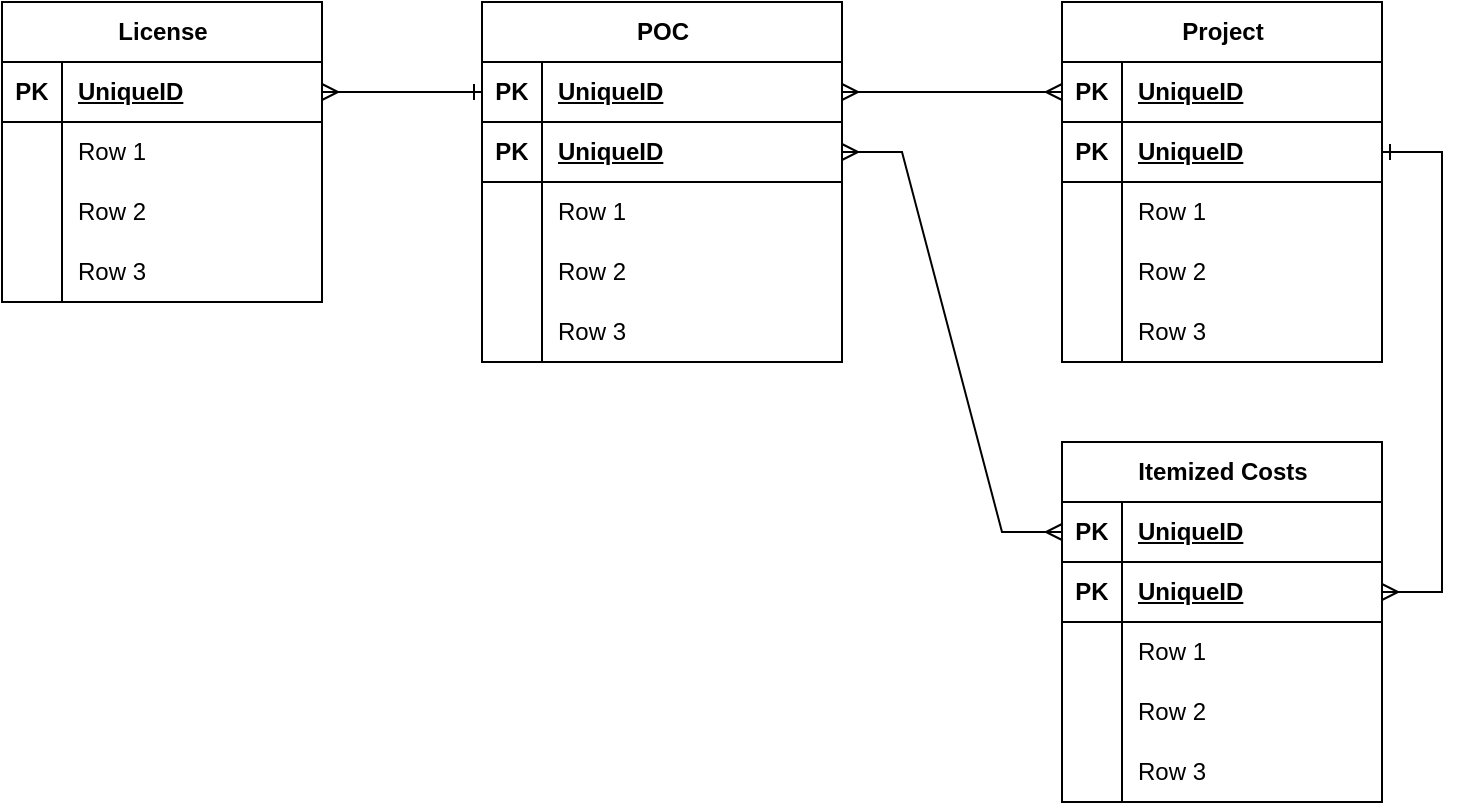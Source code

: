 <mxfile version="27.1.6" pages="2">
  <diagram name="Page-1" id="ggknor8iSRZKKmUxSgtc">
    <mxGraphModel dx="1426" dy="859" grid="1" gridSize="10" guides="1" tooltips="1" connect="1" arrows="1" fold="1" page="1" pageScale="1" pageWidth="850" pageHeight="1100" math="0" shadow="0">
      <root>
        <mxCell id="0" />
        <mxCell id="1" parent="0" />
        <mxCell id="p6yHysTv073Ofw4ui4Lh-39" value="Project" style="shape=table;startSize=30;container=1;collapsible=1;childLayout=tableLayout;fixedRows=1;rowLines=0;fontStyle=1;align=center;resizeLast=1;html=1;" parent="1" vertex="1">
          <mxGeometry x="595" y="110" width="160" height="180" as="geometry" />
        </mxCell>
        <mxCell id="rNMopi1Pg_HQ00sxvLLz-54" value="" style="shape=tableRow;horizontal=0;startSize=0;swimlaneHead=0;swimlaneBody=0;fillColor=none;collapsible=0;dropTarget=0;points=[[0,0.5],[1,0.5]];portConstraint=eastwest;top=0;left=0;right=0;bottom=1;" parent="p6yHysTv073Ofw4ui4Lh-39" vertex="1">
          <mxGeometry y="30" width="160" height="30" as="geometry" />
        </mxCell>
        <mxCell id="rNMopi1Pg_HQ00sxvLLz-55" value="PK" style="shape=partialRectangle;connectable=0;fillColor=none;top=0;left=0;bottom=0;right=0;fontStyle=1;overflow=hidden;whiteSpace=wrap;html=1;" parent="rNMopi1Pg_HQ00sxvLLz-54" vertex="1">
          <mxGeometry width="30" height="30" as="geometry">
            <mxRectangle width="30" height="30" as="alternateBounds" />
          </mxGeometry>
        </mxCell>
        <mxCell id="rNMopi1Pg_HQ00sxvLLz-56" value="UniqueID" style="shape=partialRectangle;connectable=0;fillColor=none;top=0;left=0;bottom=0;right=0;align=left;spacingLeft=6;fontStyle=5;overflow=hidden;whiteSpace=wrap;html=1;" parent="rNMopi1Pg_HQ00sxvLLz-54" vertex="1">
          <mxGeometry x="30" width="130" height="30" as="geometry">
            <mxRectangle width="130" height="30" as="alternateBounds" />
          </mxGeometry>
        </mxCell>
        <mxCell id="p6yHysTv073Ofw4ui4Lh-40" value="" style="shape=tableRow;horizontal=0;startSize=0;swimlaneHead=0;swimlaneBody=0;fillColor=none;collapsible=0;dropTarget=0;points=[[0,0.5],[1,0.5]];portConstraint=eastwest;top=0;left=0;right=0;bottom=1;" parent="p6yHysTv073Ofw4ui4Lh-39" vertex="1">
          <mxGeometry y="60" width="160" height="30" as="geometry" />
        </mxCell>
        <mxCell id="p6yHysTv073Ofw4ui4Lh-41" value="PK" style="shape=partialRectangle;connectable=0;fillColor=none;top=0;left=0;bottom=0;right=0;fontStyle=1;overflow=hidden;whiteSpace=wrap;html=1;" parent="p6yHysTv073Ofw4ui4Lh-40" vertex="1">
          <mxGeometry width="30" height="30" as="geometry">
            <mxRectangle width="30" height="30" as="alternateBounds" />
          </mxGeometry>
        </mxCell>
        <mxCell id="p6yHysTv073Ofw4ui4Lh-42" value="UniqueID" style="shape=partialRectangle;connectable=0;fillColor=none;top=0;left=0;bottom=0;right=0;align=left;spacingLeft=6;fontStyle=5;overflow=hidden;whiteSpace=wrap;html=1;" parent="p6yHysTv073Ofw4ui4Lh-40" vertex="1">
          <mxGeometry x="30" width="130" height="30" as="geometry">
            <mxRectangle width="130" height="30" as="alternateBounds" />
          </mxGeometry>
        </mxCell>
        <mxCell id="p6yHysTv073Ofw4ui4Lh-43" value="" style="shape=tableRow;horizontal=0;startSize=0;swimlaneHead=0;swimlaneBody=0;fillColor=none;collapsible=0;dropTarget=0;points=[[0,0.5],[1,0.5]];portConstraint=eastwest;top=0;left=0;right=0;bottom=0;" parent="p6yHysTv073Ofw4ui4Lh-39" vertex="1">
          <mxGeometry y="90" width="160" height="30" as="geometry" />
        </mxCell>
        <mxCell id="p6yHysTv073Ofw4ui4Lh-44" value="" style="shape=partialRectangle;connectable=0;fillColor=none;top=0;left=0;bottom=0;right=0;editable=1;overflow=hidden;whiteSpace=wrap;html=1;" parent="p6yHysTv073Ofw4ui4Lh-43" vertex="1">
          <mxGeometry width="30" height="30" as="geometry">
            <mxRectangle width="30" height="30" as="alternateBounds" />
          </mxGeometry>
        </mxCell>
        <mxCell id="p6yHysTv073Ofw4ui4Lh-45" value="Row 1" style="shape=partialRectangle;connectable=0;fillColor=none;top=0;left=0;bottom=0;right=0;align=left;spacingLeft=6;overflow=hidden;whiteSpace=wrap;html=1;" parent="p6yHysTv073Ofw4ui4Lh-43" vertex="1">
          <mxGeometry x="30" width="130" height="30" as="geometry">
            <mxRectangle width="130" height="30" as="alternateBounds" />
          </mxGeometry>
        </mxCell>
        <mxCell id="p6yHysTv073Ofw4ui4Lh-46" value="" style="shape=tableRow;horizontal=0;startSize=0;swimlaneHead=0;swimlaneBody=0;fillColor=none;collapsible=0;dropTarget=0;points=[[0,0.5],[1,0.5]];portConstraint=eastwest;top=0;left=0;right=0;bottom=0;" parent="p6yHysTv073Ofw4ui4Lh-39" vertex="1">
          <mxGeometry y="120" width="160" height="30" as="geometry" />
        </mxCell>
        <mxCell id="p6yHysTv073Ofw4ui4Lh-47" value="" style="shape=partialRectangle;connectable=0;fillColor=none;top=0;left=0;bottom=0;right=0;editable=1;overflow=hidden;whiteSpace=wrap;html=1;" parent="p6yHysTv073Ofw4ui4Lh-46" vertex="1">
          <mxGeometry width="30" height="30" as="geometry">
            <mxRectangle width="30" height="30" as="alternateBounds" />
          </mxGeometry>
        </mxCell>
        <mxCell id="p6yHysTv073Ofw4ui4Lh-48" value="Row 2" style="shape=partialRectangle;connectable=0;fillColor=none;top=0;left=0;bottom=0;right=0;align=left;spacingLeft=6;overflow=hidden;whiteSpace=wrap;html=1;" parent="p6yHysTv073Ofw4ui4Lh-46" vertex="1">
          <mxGeometry x="30" width="130" height="30" as="geometry">
            <mxRectangle width="130" height="30" as="alternateBounds" />
          </mxGeometry>
        </mxCell>
        <mxCell id="p6yHysTv073Ofw4ui4Lh-49" value="" style="shape=tableRow;horizontal=0;startSize=0;swimlaneHead=0;swimlaneBody=0;fillColor=none;collapsible=0;dropTarget=0;points=[[0,0.5],[1,0.5]];portConstraint=eastwest;top=0;left=0;right=0;bottom=0;" parent="p6yHysTv073Ofw4ui4Lh-39" vertex="1">
          <mxGeometry y="150" width="160" height="30" as="geometry" />
        </mxCell>
        <mxCell id="p6yHysTv073Ofw4ui4Lh-50" value="" style="shape=partialRectangle;connectable=0;fillColor=none;top=0;left=0;bottom=0;right=0;editable=1;overflow=hidden;whiteSpace=wrap;html=1;" parent="p6yHysTv073Ofw4ui4Lh-49" vertex="1">
          <mxGeometry width="30" height="30" as="geometry">
            <mxRectangle width="30" height="30" as="alternateBounds" />
          </mxGeometry>
        </mxCell>
        <mxCell id="p6yHysTv073Ofw4ui4Lh-51" value="Row 3" style="shape=partialRectangle;connectable=0;fillColor=none;top=0;left=0;bottom=0;right=0;align=left;spacingLeft=6;overflow=hidden;whiteSpace=wrap;html=1;" parent="p6yHysTv073Ofw4ui4Lh-49" vertex="1">
          <mxGeometry x="30" width="130" height="30" as="geometry">
            <mxRectangle width="130" height="30" as="alternateBounds" />
          </mxGeometry>
        </mxCell>
        <mxCell id="p6yHysTv073Ofw4ui4Lh-52" value="" style="edgeStyle=entityRelationEdgeStyle;fontSize=12;html=1;endArrow=ERmany;rounded=0;exitX=0;exitY=0.5;exitDx=0;exitDy=0;startArrow=ERmany;startFill=0;entryX=1;entryY=0.5;entryDx=0;entryDy=0;" parent="1" source="rNMopi1Pg_HQ00sxvLLz-54" target="rNMopi1Pg_HQ00sxvLLz-50" edge="1">
          <mxGeometry width="100" height="100" relative="1" as="geometry">
            <mxPoint x="615" y="230" as="sourcePoint" />
            <mxPoint x="495" y="205" as="targetPoint" />
          </mxGeometry>
        </mxCell>
        <mxCell id="bb2X0QbPo6YT0zG0uky7-1" value="License" style="shape=table;startSize=30;container=1;collapsible=1;childLayout=tableLayout;fixedRows=1;rowLines=0;fontStyle=1;align=center;resizeLast=1;html=1;" parent="1" vertex="1">
          <mxGeometry x="65" y="110" width="160" height="150" as="geometry" />
        </mxCell>
        <mxCell id="bb2X0QbPo6YT0zG0uky7-2" value="" style="shape=tableRow;horizontal=0;startSize=0;swimlaneHead=0;swimlaneBody=0;fillColor=none;collapsible=0;dropTarget=0;points=[[0,0.5],[1,0.5]];portConstraint=eastwest;top=0;left=0;right=0;bottom=1;" parent="bb2X0QbPo6YT0zG0uky7-1" vertex="1">
          <mxGeometry y="30" width="160" height="30" as="geometry" />
        </mxCell>
        <mxCell id="bb2X0QbPo6YT0zG0uky7-3" value="PK" style="shape=partialRectangle;connectable=0;fillColor=none;top=0;left=0;bottom=0;right=0;fontStyle=1;overflow=hidden;whiteSpace=wrap;html=1;" parent="bb2X0QbPo6YT0zG0uky7-2" vertex="1">
          <mxGeometry width="30" height="30" as="geometry">
            <mxRectangle width="30" height="30" as="alternateBounds" />
          </mxGeometry>
        </mxCell>
        <mxCell id="bb2X0QbPo6YT0zG0uky7-4" value="UniqueID" style="shape=partialRectangle;connectable=0;fillColor=none;top=0;left=0;bottom=0;right=0;align=left;spacingLeft=6;fontStyle=5;overflow=hidden;whiteSpace=wrap;html=1;" parent="bb2X0QbPo6YT0zG0uky7-2" vertex="1">
          <mxGeometry x="30" width="130" height="30" as="geometry">
            <mxRectangle width="130" height="30" as="alternateBounds" />
          </mxGeometry>
        </mxCell>
        <mxCell id="bb2X0QbPo6YT0zG0uky7-5" value="" style="shape=tableRow;horizontal=0;startSize=0;swimlaneHead=0;swimlaneBody=0;fillColor=none;collapsible=0;dropTarget=0;points=[[0,0.5],[1,0.5]];portConstraint=eastwest;top=0;left=0;right=0;bottom=0;" parent="bb2X0QbPo6YT0zG0uky7-1" vertex="1">
          <mxGeometry y="60" width="160" height="30" as="geometry" />
        </mxCell>
        <mxCell id="bb2X0QbPo6YT0zG0uky7-6" value="" style="shape=partialRectangle;connectable=0;fillColor=none;top=0;left=0;bottom=0;right=0;editable=1;overflow=hidden;whiteSpace=wrap;html=1;" parent="bb2X0QbPo6YT0zG0uky7-5" vertex="1">
          <mxGeometry width="30" height="30" as="geometry">
            <mxRectangle width="30" height="30" as="alternateBounds" />
          </mxGeometry>
        </mxCell>
        <mxCell id="bb2X0QbPo6YT0zG0uky7-7" value="Row 1" style="shape=partialRectangle;connectable=0;fillColor=none;top=0;left=0;bottom=0;right=0;align=left;spacingLeft=6;overflow=hidden;whiteSpace=wrap;html=1;" parent="bb2X0QbPo6YT0zG0uky7-5" vertex="1">
          <mxGeometry x="30" width="130" height="30" as="geometry">
            <mxRectangle width="130" height="30" as="alternateBounds" />
          </mxGeometry>
        </mxCell>
        <mxCell id="bb2X0QbPo6YT0zG0uky7-8" value="" style="shape=tableRow;horizontal=0;startSize=0;swimlaneHead=0;swimlaneBody=0;fillColor=none;collapsible=0;dropTarget=0;points=[[0,0.5],[1,0.5]];portConstraint=eastwest;top=0;left=0;right=0;bottom=0;" parent="bb2X0QbPo6YT0zG0uky7-1" vertex="1">
          <mxGeometry y="90" width="160" height="30" as="geometry" />
        </mxCell>
        <mxCell id="bb2X0QbPo6YT0zG0uky7-9" value="" style="shape=partialRectangle;connectable=0;fillColor=none;top=0;left=0;bottom=0;right=0;editable=1;overflow=hidden;whiteSpace=wrap;html=1;" parent="bb2X0QbPo6YT0zG0uky7-8" vertex="1">
          <mxGeometry width="30" height="30" as="geometry">
            <mxRectangle width="30" height="30" as="alternateBounds" />
          </mxGeometry>
        </mxCell>
        <mxCell id="bb2X0QbPo6YT0zG0uky7-10" value="Row 2" style="shape=partialRectangle;connectable=0;fillColor=none;top=0;left=0;bottom=0;right=0;align=left;spacingLeft=6;overflow=hidden;whiteSpace=wrap;html=1;" parent="bb2X0QbPo6YT0zG0uky7-8" vertex="1">
          <mxGeometry x="30" width="130" height="30" as="geometry">
            <mxRectangle width="130" height="30" as="alternateBounds" />
          </mxGeometry>
        </mxCell>
        <mxCell id="bb2X0QbPo6YT0zG0uky7-11" value="" style="shape=tableRow;horizontal=0;startSize=0;swimlaneHead=0;swimlaneBody=0;fillColor=none;collapsible=0;dropTarget=0;points=[[0,0.5],[1,0.5]];portConstraint=eastwest;top=0;left=0;right=0;bottom=0;" parent="bb2X0QbPo6YT0zG0uky7-1" vertex="1">
          <mxGeometry y="120" width="160" height="30" as="geometry" />
        </mxCell>
        <mxCell id="bb2X0QbPo6YT0zG0uky7-12" value="" style="shape=partialRectangle;connectable=0;fillColor=none;top=0;left=0;bottom=0;right=0;editable=1;overflow=hidden;whiteSpace=wrap;html=1;" parent="bb2X0QbPo6YT0zG0uky7-11" vertex="1">
          <mxGeometry width="30" height="30" as="geometry">
            <mxRectangle width="30" height="30" as="alternateBounds" />
          </mxGeometry>
        </mxCell>
        <mxCell id="bb2X0QbPo6YT0zG0uky7-13" value="Row 3" style="shape=partialRectangle;connectable=0;fillColor=none;top=0;left=0;bottom=0;right=0;align=left;spacingLeft=6;overflow=hidden;whiteSpace=wrap;html=1;" parent="bb2X0QbPo6YT0zG0uky7-11" vertex="1">
          <mxGeometry x="30" width="130" height="30" as="geometry">
            <mxRectangle width="130" height="30" as="alternateBounds" />
          </mxGeometry>
        </mxCell>
        <mxCell id="bb2X0QbPo6YT0zG0uky7-15" value="" style="edgeStyle=entityRelationEdgeStyle;fontSize=12;html=1;endArrow=ERone;startArrow=ERmany;rounded=0;exitX=1;exitY=0.5;exitDx=0;exitDy=0;startFill=0;entryX=0;entryY=0.5;entryDx=0;entryDy=0;endFill=0;" parent="1" source="bb2X0QbPo6YT0zG0uky7-2" target="rNMopi1Pg_HQ00sxvLLz-50" edge="1">
          <mxGeometry width="100" height="100" relative="1" as="geometry">
            <mxPoint x="155.0" y="380" as="sourcePoint" />
            <mxPoint x="295" y="170" as="targetPoint" />
            <Array as="points">
              <mxPoint x="344.92" y="600.01" />
              <mxPoint x="334.92" y="600.01" />
            </Array>
          </mxGeometry>
        </mxCell>
        <mxCell id="bb2X0QbPo6YT0zG0uky7-17" value="Itemized Costs" style="shape=table;startSize=30;container=1;collapsible=1;childLayout=tableLayout;fixedRows=1;rowLines=0;fontStyle=1;align=center;resizeLast=1;html=1;" parent="1" vertex="1">
          <mxGeometry x="595" y="330" width="160" height="180" as="geometry">
            <mxRectangle x="40" y="240" width="120" height="30" as="alternateBounds" />
          </mxGeometry>
        </mxCell>
        <mxCell id="bb2X0QbPo6YT0zG0uky7-18" value="" style="shape=tableRow;horizontal=0;startSize=0;swimlaneHead=0;swimlaneBody=0;fillColor=none;collapsible=0;dropTarget=0;points=[[0,0.5],[1,0.5]];portConstraint=eastwest;top=0;left=0;right=0;bottom=1;" parent="bb2X0QbPo6YT0zG0uky7-17" vertex="1">
          <mxGeometry y="30" width="160" height="30" as="geometry" />
        </mxCell>
        <mxCell id="bb2X0QbPo6YT0zG0uky7-19" value="PK" style="shape=partialRectangle;connectable=0;fillColor=none;top=0;left=0;bottom=0;right=0;fontStyle=1;overflow=hidden;whiteSpace=wrap;html=1;" parent="bb2X0QbPo6YT0zG0uky7-18" vertex="1">
          <mxGeometry width="30" height="30" as="geometry">
            <mxRectangle width="30" height="30" as="alternateBounds" />
          </mxGeometry>
        </mxCell>
        <mxCell id="bb2X0QbPo6YT0zG0uky7-20" value="UniqueID" style="shape=partialRectangle;connectable=0;fillColor=none;top=0;left=0;bottom=0;right=0;align=left;spacingLeft=6;fontStyle=5;overflow=hidden;whiteSpace=wrap;html=1;" parent="bb2X0QbPo6YT0zG0uky7-18" vertex="1">
          <mxGeometry x="30" width="130" height="30" as="geometry">
            <mxRectangle width="130" height="30" as="alternateBounds" />
          </mxGeometry>
        </mxCell>
        <mxCell id="rNMopi1Pg_HQ00sxvLLz-61" value="" style="shape=tableRow;horizontal=0;startSize=0;swimlaneHead=0;swimlaneBody=0;fillColor=none;collapsible=0;dropTarget=0;points=[[0,0.5],[1,0.5]];portConstraint=eastwest;top=0;left=0;right=0;bottom=1;" parent="bb2X0QbPo6YT0zG0uky7-17" vertex="1">
          <mxGeometry y="60" width="160" height="30" as="geometry" />
        </mxCell>
        <mxCell id="rNMopi1Pg_HQ00sxvLLz-62" value="PK" style="shape=partialRectangle;connectable=0;fillColor=none;top=0;left=0;bottom=0;right=0;fontStyle=1;overflow=hidden;whiteSpace=wrap;html=1;" parent="rNMopi1Pg_HQ00sxvLLz-61" vertex="1">
          <mxGeometry width="30" height="30" as="geometry">
            <mxRectangle width="30" height="30" as="alternateBounds" />
          </mxGeometry>
        </mxCell>
        <mxCell id="rNMopi1Pg_HQ00sxvLLz-63" value="UniqueID" style="shape=partialRectangle;connectable=0;fillColor=none;top=0;left=0;bottom=0;right=0;align=left;spacingLeft=6;fontStyle=5;overflow=hidden;whiteSpace=wrap;html=1;" parent="rNMopi1Pg_HQ00sxvLLz-61" vertex="1">
          <mxGeometry x="30" width="130" height="30" as="geometry">
            <mxRectangle width="130" height="30" as="alternateBounds" />
          </mxGeometry>
        </mxCell>
        <mxCell id="bb2X0QbPo6YT0zG0uky7-21" value="" style="shape=tableRow;horizontal=0;startSize=0;swimlaneHead=0;swimlaneBody=0;fillColor=none;collapsible=0;dropTarget=0;points=[[0,0.5],[1,0.5]];portConstraint=eastwest;top=0;left=0;right=0;bottom=0;" parent="bb2X0QbPo6YT0zG0uky7-17" vertex="1">
          <mxGeometry y="90" width="160" height="30" as="geometry" />
        </mxCell>
        <mxCell id="bb2X0QbPo6YT0zG0uky7-22" value="" style="shape=partialRectangle;connectable=0;fillColor=none;top=0;left=0;bottom=0;right=0;editable=1;overflow=hidden;whiteSpace=wrap;html=1;" parent="bb2X0QbPo6YT0zG0uky7-21" vertex="1">
          <mxGeometry width="30" height="30" as="geometry">
            <mxRectangle width="30" height="30" as="alternateBounds" />
          </mxGeometry>
        </mxCell>
        <mxCell id="bb2X0QbPo6YT0zG0uky7-23" value="Row 1" style="shape=partialRectangle;connectable=0;fillColor=none;top=0;left=0;bottom=0;right=0;align=left;spacingLeft=6;overflow=hidden;whiteSpace=wrap;html=1;" parent="bb2X0QbPo6YT0zG0uky7-21" vertex="1">
          <mxGeometry x="30" width="130" height="30" as="geometry">
            <mxRectangle width="130" height="30" as="alternateBounds" />
          </mxGeometry>
        </mxCell>
        <mxCell id="bb2X0QbPo6YT0zG0uky7-24" value="" style="shape=tableRow;horizontal=0;startSize=0;swimlaneHead=0;swimlaneBody=0;fillColor=none;collapsible=0;dropTarget=0;points=[[0,0.5],[1,0.5]];portConstraint=eastwest;top=0;left=0;right=0;bottom=0;" parent="bb2X0QbPo6YT0zG0uky7-17" vertex="1">
          <mxGeometry y="120" width="160" height="30" as="geometry" />
        </mxCell>
        <mxCell id="bb2X0QbPo6YT0zG0uky7-25" value="" style="shape=partialRectangle;connectable=0;fillColor=none;top=0;left=0;bottom=0;right=0;editable=1;overflow=hidden;whiteSpace=wrap;html=1;" parent="bb2X0QbPo6YT0zG0uky7-24" vertex="1">
          <mxGeometry width="30" height="30" as="geometry">
            <mxRectangle width="30" height="30" as="alternateBounds" />
          </mxGeometry>
        </mxCell>
        <mxCell id="bb2X0QbPo6YT0zG0uky7-26" value="Row 2" style="shape=partialRectangle;connectable=0;fillColor=none;top=0;left=0;bottom=0;right=0;align=left;spacingLeft=6;overflow=hidden;whiteSpace=wrap;html=1;" parent="bb2X0QbPo6YT0zG0uky7-24" vertex="1">
          <mxGeometry x="30" width="130" height="30" as="geometry">
            <mxRectangle width="130" height="30" as="alternateBounds" />
          </mxGeometry>
        </mxCell>
        <mxCell id="bb2X0QbPo6YT0zG0uky7-27" value="" style="shape=tableRow;horizontal=0;startSize=0;swimlaneHead=0;swimlaneBody=0;fillColor=none;collapsible=0;dropTarget=0;points=[[0,0.5],[1,0.5]];portConstraint=eastwest;top=0;left=0;right=0;bottom=0;" parent="bb2X0QbPo6YT0zG0uky7-17" vertex="1">
          <mxGeometry y="150" width="160" height="30" as="geometry" />
        </mxCell>
        <mxCell id="bb2X0QbPo6YT0zG0uky7-28" value="" style="shape=partialRectangle;connectable=0;fillColor=none;top=0;left=0;bottom=0;right=0;editable=1;overflow=hidden;whiteSpace=wrap;html=1;" parent="bb2X0QbPo6YT0zG0uky7-27" vertex="1">
          <mxGeometry width="30" height="30" as="geometry">
            <mxRectangle width="30" height="30" as="alternateBounds" />
          </mxGeometry>
        </mxCell>
        <mxCell id="bb2X0QbPo6YT0zG0uky7-29" value="Row 3" style="shape=partialRectangle;connectable=0;fillColor=none;top=0;left=0;bottom=0;right=0;align=left;spacingLeft=6;overflow=hidden;whiteSpace=wrap;html=1;" parent="bb2X0QbPo6YT0zG0uky7-27" vertex="1">
          <mxGeometry x="30" width="130" height="30" as="geometry">
            <mxRectangle width="130" height="30" as="alternateBounds" />
          </mxGeometry>
        </mxCell>
        <mxCell id="rNMopi1Pg_HQ00sxvLLz-16" value="POC" style="shape=table;startSize=30;container=1;collapsible=1;childLayout=tableLayout;fixedRows=1;rowLines=0;fontStyle=1;align=center;resizeLast=1;html=1;" parent="1" vertex="1">
          <mxGeometry x="305" y="110" width="180" height="180" as="geometry" />
        </mxCell>
        <mxCell id="rNMopi1Pg_HQ00sxvLLz-50" value="" style="shape=tableRow;horizontal=0;startSize=0;swimlaneHead=0;swimlaneBody=0;fillColor=none;collapsible=0;dropTarget=0;points=[[0,0.5],[1,0.5]];portConstraint=eastwest;top=0;left=0;right=0;bottom=1;" parent="rNMopi1Pg_HQ00sxvLLz-16" vertex="1">
          <mxGeometry y="30" width="180" height="30" as="geometry" />
        </mxCell>
        <mxCell id="rNMopi1Pg_HQ00sxvLLz-51" value="PK" style="shape=partialRectangle;connectable=0;fillColor=none;top=0;left=0;bottom=0;right=0;fontStyle=1;overflow=hidden;whiteSpace=wrap;html=1;" parent="rNMopi1Pg_HQ00sxvLLz-50" vertex="1">
          <mxGeometry width="30" height="30" as="geometry">
            <mxRectangle width="30" height="30" as="alternateBounds" />
          </mxGeometry>
        </mxCell>
        <mxCell id="rNMopi1Pg_HQ00sxvLLz-52" value="UniqueID" style="shape=partialRectangle;connectable=0;fillColor=none;top=0;left=0;bottom=0;right=0;align=left;spacingLeft=6;fontStyle=5;overflow=hidden;whiteSpace=wrap;html=1;" parent="rNMopi1Pg_HQ00sxvLLz-50" vertex="1">
          <mxGeometry x="30" width="150" height="30" as="geometry">
            <mxRectangle width="150" height="30" as="alternateBounds" />
          </mxGeometry>
        </mxCell>
        <mxCell id="rNMopi1Pg_HQ00sxvLLz-38" value="" style="shape=tableRow;horizontal=0;startSize=0;swimlaneHead=0;swimlaneBody=0;fillColor=none;collapsible=0;dropTarget=0;points=[[0,0.5],[1,0.5]];portConstraint=eastwest;top=0;left=0;right=0;bottom=1;" parent="rNMopi1Pg_HQ00sxvLLz-16" vertex="1">
          <mxGeometry y="60" width="180" height="30" as="geometry" />
        </mxCell>
        <mxCell id="rNMopi1Pg_HQ00sxvLLz-39" value="PK" style="shape=partialRectangle;connectable=0;fillColor=none;top=0;left=0;bottom=0;right=0;fontStyle=1;overflow=hidden;whiteSpace=wrap;html=1;" parent="rNMopi1Pg_HQ00sxvLLz-38" vertex="1">
          <mxGeometry width="30" height="30" as="geometry">
            <mxRectangle width="30" height="30" as="alternateBounds" />
          </mxGeometry>
        </mxCell>
        <mxCell id="rNMopi1Pg_HQ00sxvLLz-40" value="UniqueID" style="shape=partialRectangle;connectable=0;fillColor=none;top=0;left=0;bottom=0;right=0;align=left;spacingLeft=6;fontStyle=5;overflow=hidden;whiteSpace=wrap;html=1;" parent="rNMopi1Pg_HQ00sxvLLz-38" vertex="1">
          <mxGeometry x="30" width="150" height="30" as="geometry">
            <mxRectangle width="150" height="30" as="alternateBounds" />
          </mxGeometry>
        </mxCell>
        <mxCell id="rNMopi1Pg_HQ00sxvLLz-20" value="" style="shape=tableRow;horizontal=0;startSize=0;swimlaneHead=0;swimlaneBody=0;fillColor=none;collapsible=0;dropTarget=0;points=[[0,0.5],[1,0.5]];portConstraint=eastwest;top=0;left=0;right=0;bottom=0;" parent="rNMopi1Pg_HQ00sxvLLz-16" vertex="1">
          <mxGeometry y="90" width="180" height="30" as="geometry" />
        </mxCell>
        <mxCell id="rNMopi1Pg_HQ00sxvLLz-21" value="" style="shape=partialRectangle;connectable=0;fillColor=none;top=0;left=0;bottom=0;right=0;editable=1;overflow=hidden;whiteSpace=wrap;html=1;" parent="rNMopi1Pg_HQ00sxvLLz-20" vertex="1">
          <mxGeometry width="30" height="30" as="geometry">
            <mxRectangle width="30" height="30" as="alternateBounds" />
          </mxGeometry>
        </mxCell>
        <mxCell id="rNMopi1Pg_HQ00sxvLLz-22" value="Row 1" style="shape=partialRectangle;connectable=0;fillColor=none;top=0;left=0;bottom=0;right=0;align=left;spacingLeft=6;overflow=hidden;whiteSpace=wrap;html=1;" parent="rNMopi1Pg_HQ00sxvLLz-20" vertex="1">
          <mxGeometry x="30" width="150" height="30" as="geometry">
            <mxRectangle width="150" height="30" as="alternateBounds" />
          </mxGeometry>
        </mxCell>
        <mxCell id="rNMopi1Pg_HQ00sxvLLz-23" value="" style="shape=tableRow;horizontal=0;startSize=0;swimlaneHead=0;swimlaneBody=0;fillColor=none;collapsible=0;dropTarget=0;points=[[0,0.5],[1,0.5]];portConstraint=eastwest;top=0;left=0;right=0;bottom=0;" parent="rNMopi1Pg_HQ00sxvLLz-16" vertex="1">
          <mxGeometry y="120" width="180" height="30" as="geometry" />
        </mxCell>
        <mxCell id="rNMopi1Pg_HQ00sxvLLz-24" value="" style="shape=partialRectangle;connectable=0;fillColor=none;top=0;left=0;bottom=0;right=0;editable=1;overflow=hidden;whiteSpace=wrap;html=1;" parent="rNMopi1Pg_HQ00sxvLLz-23" vertex="1">
          <mxGeometry width="30" height="30" as="geometry">
            <mxRectangle width="30" height="30" as="alternateBounds" />
          </mxGeometry>
        </mxCell>
        <mxCell id="rNMopi1Pg_HQ00sxvLLz-25" value="Row 2" style="shape=partialRectangle;connectable=0;fillColor=none;top=0;left=0;bottom=0;right=0;align=left;spacingLeft=6;overflow=hidden;whiteSpace=wrap;html=1;" parent="rNMopi1Pg_HQ00sxvLLz-23" vertex="1">
          <mxGeometry x="30" width="150" height="30" as="geometry">
            <mxRectangle width="150" height="30" as="alternateBounds" />
          </mxGeometry>
        </mxCell>
        <mxCell id="rNMopi1Pg_HQ00sxvLLz-26" value="" style="shape=tableRow;horizontal=0;startSize=0;swimlaneHead=0;swimlaneBody=0;fillColor=none;collapsible=0;dropTarget=0;points=[[0,0.5],[1,0.5]];portConstraint=eastwest;top=0;left=0;right=0;bottom=0;" parent="rNMopi1Pg_HQ00sxvLLz-16" vertex="1">
          <mxGeometry y="150" width="180" height="30" as="geometry" />
        </mxCell>
        <mxCell id="rNMopi1Pg_HQ00sxvLLz-27" value="" style="shape=partialRectangle;connectable=0;fillColor=none;top=0;left=0;bottom=0;right=0;editable=1;overflow=hidden;whiteSpace=wrap;html=1;" parent="rNMopi1Pg_HQ00sxvLLz-26" vertex="1">
          <mxGeometry width="30" height="30" as="geometry">
            <mxRectangle width="30" height="30" as="alternateBounds" />
          </mxGeometry>
        </mxCell>
        <mxCell id="rNMopi1Pg_HQ00sxvLLz-28" value="Row 3" style="shape=partialRectangle;connectable=0;fillColor=none;top=0;left=0;bottom=0;right=0;align=left;spacingLeft=6;overflow=hidden;whiteSpace=wrap;html=1;" parent="rNMopi1Pg_HQ00sxvLLz-26" vertex="1">
          <mxGeometry x="30" width="150" height="30" as="geometry">
            <mxRectangle width="150" height="30" as="alternateBounds" />
          </mxGeometry>
        </mxCell>
        <mxCell id="rNMopi1Pg_HQ00sxvLLz-66" value="" style="edgeStyle=entityRelationEdgeStyle;fontSize=12;html=1;endArrow=ERone;startArrow=ERmany;rounded=0;entryX=1;entryY=0.5;entryDx=0;entryDy=0;startFill=0;endFill=0;" parent="1" source="rNMopi1Pg_HQ00sxvLLz-61" target="p6yHysTv073Ofw4ui4Lh-40" edge="1">
          <mxGeometry width="100" height="100" relative="1" as="geometry">
            <mxPoint x="585" y="440" as="sourcePoint" />
            <mxPoint x="665" y="470" as="targetPoint" />
            <Array as="points">
              <mxPoint x="704.92" y="885.01" />
              <mxPoint x="455" y="380" />
              <mxPoint x="694.92" y="885.01" />
            </Array>
          </mxGeometry>
        </mxCell>
        <mxCell id="rNMopi1Pg_HQ00sxvLLz-67" value="" style="edgeStyle=entityRelationEdgeStyle;fontSize=12;html=1;endArrow=ERmany;startArrow=ERmany;rounded=0;entryX=0;entryY=0.5;entryDx=0;entryDy=0;exitX=1;exitY=0.5;exitDx=0;exitDy=0;startFill=0;" parent="1" source="rNMopi1Pg_HQ00sxvLLz-38" target="bb2X0QbPo6YT0zG0uky7-18" edge="1">
          <mxGeometry width="100" height="100" relative="1" as="geometry">
            <mxPoint x="235" y="570" as="sourcePoint" />
            <mxPoint x="235" y="770" as="targetPoint" />
            <Array as="points">
              <mxPoint x="185" y="675" />
            </Array>
          </mxGeometry>
        </mxCell>
      </root>
    </mxGraphModel>
  </diagram>
  <diagram name="Page-2" id="k3TLrlvvTJ63-RhNI53U">
    <mxGraphModel dx="1426" dy="859" grid="1" gridSize="10" guides="1" tooltips="1" connect="1" arrows="1" fold="1" page="1" pageScale="1" pageWidth="850" pageHeight="1100" math="0" shadow="0">
      <root>
        <mxCell id="PG4oQjowQjyu2lxIuw1x-0" />
        <mxCell id="PG4oQjowQjyu2lxIuw1x-1" parent="PG4oQjowQjyu2lxIuw1x-0" />
        <mxCell id="PG4oQjowQjyu2lxIuw1x-2" value="Project" style="shape=table;startSize=30;container=1;collapsible=1;childLayout=tableLayout;fixedRows=1;rowLines=0;fontStyle=1;align=center;resizeLast=1;html=1;" vertex="1" parent="PG4oQjowQjyu2lxIuw1x-1">
          <mxGeometry x="600" y="80" width="160" height="180" as="geometry" />
        </mxCell>
        <mxCell id="PG4oQjowQjyu2lxIuw1x-3" value="" style="shape=tableRow;horizontal=0;startSize=0;swimlaneHead=0;swimlaneBody=0;fillColor=none;collapsible=0;dropTarget=0;points=[[0,0.5],[1,0.5]];portConstraint=eastwest;top=0;left=0;right=0;bottom=1;" vertex="1" parent="PG4oQjowQjyu2lxIuw1x-2">
          <mxGeometry y="30" width="160" height="30" as="geometry" />
        </mxCell>
        <mxCell id="PG4oQjowQjyu2lxIuw1x-4" value="PK" style="shape=partialRectangle;connectable=0;fillColor=none;top=0;left=0;bottom=0;right=0;fontStyle=1;overflow=hidden;whiteSpace=wrap;html=1;" vertex="1" parent="PG4oQjowQjyu2lxIuw1x-3">
          <mxGeometry width="30" height="30" as="geometry">
            <mxRectangle width="30" height="30" as="alternateBounds" />
          </mxGeometry>
        </mxCell>
        <mxCell id="PG4oQjowQjyu2lxIuw1x-5" value="UniqueID" style="shape=partialRectangle;connectable=0;fillColor=none;top=0;left=0;bottom=0;right=0;align=left;spacingLeft=6;fontStyle=5;overflow=hidden;whiteSpace=wrap;html=1;" vertex="1" parent="PG4oQjowQjyu2lxIuw1x-3">
          <mxGeometry x="30" width="130" height="30" as="geometry">
            <mxRectangle width="130" height="30" as="alternateBounds" />
          </mxGeometry>
        </mxCell>
        <mxCell id="iK3XqDFAzQ8g-GAhM3s0-1" value="" style="shape=tableRow;horizontal=0;startSize=0;swimlaneHead=0;swimlaneBody=0;fillColor=none;collapsible=0;dropTarget=0;points=[[0,0.5],[1,0.5]];portConstraint=eastwest;top=0;left=0;right=0;bottom=1;" vertex="1" parent="PG4oQjowQjyu2lxIuw1x-2">
          <mxGeometry y="60" width="160" height="30" as="geometry" />
        </mxCell>
        <mxCell id="iK3XqDFAzQ8g-GAhM3s0-2" value="PK" style="shape=partialRectangle;connectable=0;fillColor=none;top=0;left=0;bottom=0;right=0;fontStyle=1;overflow=hidden;whiteSpace=wrap;html=1;" vertex="1" parent="iK3XqDFAzQ8g-GAhM3s0-1">
          <mxGeometry width="30" height="30" as="geometry">
            <mxRectangle width="30" height="30" as="alternateBounds" />
          </mxGeometry>
        </mxCell>
        <mxCell id="iK3XqDFAzQ8g-GAhM3s0-3" value="UniqueID" style="shape=partialRectangle;connectable=0;fillColor=none;top=0;left=0;bottom=0;right=0;align=left;spacingLeft=6;fontStyle=5;overflow=hidden;whiteSpace=wrap;html=1;" vertex="1" parent="iK3XqDFAzQ8g-GAhM3s0-1">
          <mxGeometry x="30" width="130" height="30" as="geometry">
            <mxRectangle width="130" height="30" as="alternateBounds" />
          </mxGeometry>
        </mxCell>
        <mxCell id="PG4oQjowQjyu2lxIuw1x-9" value="" style="shape=tableRow;horizontal=0;startSize=0;swimlaneHead=0;swimlaneBody=0;fillColor=none;collapsible=0;dropTarget=0;points=[[0,0.5],[1,0.5]];portConstraint=eastwest;top=0;left=0;right=0;bottom=0;" vertex="1" parent="PG4oQjowQjyu2lxIuw1x-2">
          <mxGeometry y="90" width="160" height="30" as="geometry" />
        </mxCell>
        <mxCell id="PG4oQjowQjyu2lxIuw1x-10" value="" style="shape=partialRectangle;connectable=0;fillColor=none;top=0;left=0;bottom=0;right=0;editable=1;overflow=hidden;whiteSpace=wrap;html=1;" vertex="1" parent="PG4oQjowQjyu2lxIuw1x-9">
          <mxGeometry width="30" height="30" as="geometry">
            <mxRectangle width="30" height="30" as="alternateBounds" />
          </mxGeometry>
        </mxCell>
        <mxCell id="PG4oQjowQjyu2lxIuw1x-11" value="Row 1" style="shape=partialRectangle;connectable=0;fillColor=none;top=0;left=0;bottom=0;right=0;align=left;spacingLeft=6;overflow=hidden;whiteSpace=wrap;html=1;" vertex="1" parent="PG4oQjowQjyu2lxIuw1x-9">
          <mxGeometry x="30" width="130" height="30" as="geometry">
            <mxRectangle width="130" height="30" as="alternateBounds" />
          </mxGeometry>
        </mxCell>
        <mxCell id="PG4oQjowQjyu2lxIuw1x-12" value="" style="shape=tableRow;horizontal=0;startSize=0;swimlaneHead=0;swimlaneBody=0;fillColor=none;collapsible=0;dropTarget=0;points=[[0,0.5],[1,0.5]];portConstraint=eastwest;top=0;left=0;right=0;bottom=0;" vertex="1" parent="PG4oQjowQjyu2lxIuw1x-2">
          <mxGeometry y="120" width="160" height="30" as="geometry" />
        </mxCell>
        <mxCell id="PG4oQjowQjyu2lxIuw1x-13" value="" style="shape=partialRectangle;connectable=0;fillColor=none;top=0;left=0;bottom=0;right=0;editable=1;overflow=hidden;whiteSpace=wrap;html=1;" vertex="1" parent="PG4oQjowQjyu2lxIuw1x-12">
          <mxGeometry width="30" height="30" as="geometry">
            <mxRectangle width="30" height="30" as="alternateBounds" />
          </mxGeometry>
        </mxCell>
        <mxCell id="PG4oQjowQjyu2lxIuw1x-14" value="Row 2" style="shape=partialRectangle;connectable=0;fillColor=none;top=0;left=0;bottom=0;right=0;align=left;spacingLeft=6;overflow=hidden;whiteSpace=wrap;html=1;" vertex="1" parent="PG4oQjowQjyu2lxIuw1x-12">
          <mxGeometry x="30" width="130" height="30" as="geometry">
            <mxRectangle width="130" height="30" as="alternateBounds" />
          </mxGeometry>
        </mxCell>
        <mxCell id="PG4oQjowQjyu2lxIuw1x-15" value="" style="shape=tableRow;horizontal=0;startSize=0;swimlaneHead=0;swimlaneBody=0;fillColor=none;collapsible=0;dropTarget=0;points=[[0,0.5],[1,0.5]];portConstraint=eastwest;top=0;left=0;right=0;bottom=0;" vertex="1" parent="PG4oQjowQjyu2lxIuw1x-2">
          <mxGeometry y="150" width="160" height="30" as="geometry" />
        </mxCell>
        <mxCell id="PG4oQjowQjyu2lxIuw1x-16" value="" style="shape=partialRectangle;connectable=0;fillColor=none;top=0;left=0;bottom=0;right=0;editable=1;overflow=hidden;whiteSpace=wrap;html=1;" vertex="1" parent="PG4oQjowQjyu2lxIuw1x-15">
          <mxGeometry width="30" height="30" as="geometry">
            <mxRectangle width="30" height="30" as="alternateBounds" />
          </mxGeometry>
        </mxCell>
        <mxCell id="PG4oQjowQjyu2lxIuw1x-17" value="Row 3" style="shape=partialRectangle;connectable=0;fillColor=none;top=0;left=0;bottom=0;right=0;align=left;spacingLeft=6;overflow=hidden;whiteSpace=wrap;html=1;" vertex="1" parent="PG4oQjowQjyu2lxIuw1x-15">
          <mxGeometry x="30" width="130" height="30" as="geometry">
            <mxRectangle width="130" height="30" as="alternateBounds" />
          </mxGeometry>
        </mxCell>
        <mxCell id="PG4oQjowQjyu2lxIuw1x-18" value="" style="edgeStyle=entityRelationEdgeStyle;fontSize=12;html=1;endArrow=ERmany;rounded=0;exitX=0;exitY=0.5;exitDx=0;exitDy=0;startArrow=ERone;startFill=0;entryX=1;entryY=0.5;entryDx=0;entryDy=0;" edge="1" parent="PG4oQjowQjyu2lxIuw1x-1" source="PG4oQjowQjyu2lxIuw1x-3" target="PG4oQjowQjyu2lxIuw1x-50">
          <mxGeometry width="100" height="100" relative="1" as="geometry">
            <mxPoint x="620" y="200" as="sourcePoint" />
            <mxPoint x="500" y="175" as="targetPoint" />
          </mxGeometry>
        </mxCell>
        <mxCell id="PG4oQjowQjyu2lxIuw1x-19" value="License" style="shape=table;startSize=30;container=1;collapsible=1;childLayout=tableLayout;fixedRows=1;rowLines=0;fontStyle=1;align=center;resizeLast=1;html=1;" vertex="1" parent="PG4oQjowQjyu2lxIuw1x-1">
          <mxGeometry x="70" y="80" width="160" height="150" as="geometry" />
        </mxCell>
        <mxCell id="PG4oQjowQjyu2lxIuw1x-20" value="" style="shape=tableRow;horizontal=0;startSize=0;swimlaneHead=0;swimlaneBody=0;fillColor=none;collapsible=0;dropTarget=0;points=[[0,0.5],[1,0.5]];portConstraint=eastwest;top=0;left=0;right=0;bottom=1;" vertex="1" parent="PG4oQjowQjyu2lxIuw1x-19">
          <mxGeometry y="30" width="160" height="30" as="geometry" />
        </mxCell>
        <mxCell id="PG4oQjowQjyu2lxIuw1x-21" value="PK" style="shape=partialRectangle;connectable=0;fillColor=none;top=0;left=0;bottom=0;right=0;fontStyle=1;overflow=hidden;whiteSpace=wrap;html=1;" vertex="1" parent="PG4oQjowQjyu2lxIuw1x-20">
          <mxGeometry width="30" height="30" as="geometry">
            <mxRectangle width="30" height="30" as="alternateBounds" />
          </mxGeometry>
        </mxCell>
        <mxCell id="PG4oQjowQjyu2lxIuw1x-22" value="UniqueID" style="shape=partialRectangle;connectable=0;fillColor=none;top=0;left=0;bottom=0;right=0;align=left;spacingLeft=6;fontStyle=5;overflow=hidden;whiteSpace=wrap;html=1;" vertex="1" parent="PG4oQjowQjyu2lxIuw1x-20">
          <mxGeometry x="30" width="130" height="30" as="geometry">
            <mxRectangle width="130" height="30" as="alternateBounds" />
          </mxGeometry>
        </mxCell>
        <mxCell id="PG4oQjowQjyu2lxIuw1x-23" value="" style="shape=tableRow;horizontal=0;startSize=0;swimlaneHead=0;swimlaneBody=0;fillColor=none;collapsible=0;dropTarget=0;points=[[0,0.5],[1,0.5]];portConstraint=eastwest;top=0;left=0;right=0;bottom=0;" vertex="1" parent="PG4oQjowQjyu2lxIuw1x-19">
          <mxGeometry y="60" width="160" height="30" as="geometry" />
        </mxCell>
        <mxCell id="PG4oQjowQjyu2lxIuw1x-24" value="" style="shape=partialRectangle;connectable=0;fillColor=none;top=0;left=0;bottom=0;right=0;editable=1;overflow=hidden;whiteSpace=wrap;html=1;" vertex="1" parent="PG4oQjowQjyu2lxIuw1x-23">
          <mxGeometry width="30" height="30" as="geometry">
            <mxRectangle width="30" height="30" as="alternateBounds" />
          </mxGeometry>
        </mxCell>
        <mxCell id="PG4oQjowQjyu2lxIuw1x-25" value="Row 1" style="shape=partialRectangle;connectable=0;fillColor=none;top=0;left=0;bottom=0;right=0;align=left;spacingLeft=6;overflow=hidden;whiteSpace=wrap;html=1;" vertex="1" parent="PG4oQjowQjyu2lxIuw1x-23">
          <mxGeometry x="30" width="130" height="30" as="geometry">
            <mxRectangle width="130" height="30" as="alternateBounds" />
          </mxGeometry>
        </mxCell>
        <mxCell id="PG4oQjowQjyu2lxIuw1x-26" value="" style="shape=tableRow;horizontal=0;startSize=0;swimlaneHead=0;swimlaneBody=0;fillColor=none;collapsible=0;dropTarget=0;points=[[0,0.5],[1,0.5]];portConstraint=eastwest;top=0;left=0;right=0;bottom=0;" vertex="1" parent="PG4oQjowQjyu2lxIuw1x-19">
          <mxGeometry y="90" width="160" height="30" as="geometry" />
        </mxCell>
        <mxCell id="PG4oQjowQjyu2lxIuw1x-27" value="" style="shape=partialRectangle;connectable=0;fillColor=none;top=0;left=0;bottom=0;right=0;editable=1;overflow=hidden;whiteSpace=wrap;html=1;" vertex="1" parent="PG4oQjowQjyu2lxIuw1x-26">
          <mxGeometry width="30" height="30" as="geometry">
            <mxRectangle width="30" height="30" as="alternateBounds" />
          </mxGeometry>
        </mxCell>
        <mxCell id="PG4oQjowQjyu2lxIuw1x-28" value="Row 2" style="shape=partialRectangle;connectable=0;fillColor=none;top=0;left=0;bottom=0;right=0;align=left;spacingLeft=6;overflow=hidden;whiteSpace=wrap;html=1;" vertex="1" parent="PG4oQjowQjyu2lxIuw1x-26">
          <mxGeometry x="30" width="130" height="30" as="geometry">
            <mxRectangle width="130" height="30" as="alternateBounds" />
          </mxGeometry>
        </mxCell>
        <mxCell id="PG4oQjowQjyu2lxIuw1x-29" value="" style="shape=tableRow;horizontal=0;startSize=0;swimlaneHead=0;swimlaneBody=0;fillColor=none;collapsible=0;dropTarget=0;points=[[0,0.5],[1,0.5]];portConstraint=eastwest;top=0;left=0;right=0;bottom=0;" vertex="1" parent="PG4oQjowQjyu2lxIuw1x-19">
          <mxGeometry y="120" width="160" height="30" as="geometry" />
        </mxCell>
        <mxCell id="PG4oQjowQjyu2lxIuw1x-30" value="" style="shape=partialRectangle;connectable=0;fillColor=none;top=0;left=0;bottom=0;right=0;editable=1;overflow=hidden;whiteSpace=wrap;html=1;" vertex="1" parent="PG4oQjowQjyu2lxIuw1x-29">
          <mxGeometry width="30" height="30" as="geometry">
            <mxRectangle width="30" height="30" as="alternateBounds" />
          </mxGeometry>
        </mxCell>
        <mxCell id="PG4oQjowQjyu2lxIuw1x-31" value="Row 3" style="shape=partialRectangle;connectable=0;fillColor=none;top=0;left=0;bottom=0;right=0;align=left;spacingLeft=6;overflow=hidden;whiteSpace=wrap;html=1;" vertex="1" parent="PG4oQjowQjyu2lxIuw1x-29">
          <mxGeometry x="30" width="130" height="30" as="geometry">
            <mxRectangle width="130" height="30" as="alternateBounds" />
          </mxGeometry>
        </mxCell>
        <mxCell id="PG4oQjowQjyu2lxIuw1x-33" value="Itemized Costs" style="shape=table;startSize=30;container=1;collapsible=1;childLayout=tableLayout;fixedRows=1;rowLines=0;fontStyle=1;align=center;resizeLast=1;html=1;" vertex="1" parent="PG4oQjowQjyu2lxIuw1x-1">
          <mxGeometry x="600" y="340" width="160" height="180" as="geometry">
            <mxRectangle x="40" y="240" width="120" height="30" as="alternateBounds" />
          </mxGeometry>
        </mxCell>
        <mxCell id="PG4oQjowQjyu2lxIuw1x-34" value="" style="shape=tableRow;horizontal=0;startSize=0;swimlaneHead=0;swimlaneBody=0;fillColor=none;collapsible=0;dropTarget=0;points=[[0,0.5],[1,0.5]];portConstraint=eastwest;top=0;left=0;right=0;bottom=1;" vertex="1" parent="PG4oQjowQjyu2lxIuw1x-33">
          <mxGeometry y="30" width="160" height="30" as="geometry" />
        </mxCell>
        <mxCell id="PG4oQjowQjyu2lxIuw1x-35" value="PK" style="shape=partialRectangle;connectable=0;fillColor=none;top=0;left=0;bottom=0;right=0;fontStyle=1;overflow=hidden;whiteSpace=wrap;html=1;" vertex="1" parent="PG4oQjowQjyu2lxIuw1x-34">
          <mxGeometry width="30" height="30" as="geometry">
            <mxRectangle width="30" height="30" as="alternateBounds" />
          </mxGeometry>
        </mxCell>
        <mxCell id="PG4oQjowQjyu2lxIuw1x-36" value="UniqueID" style="shape=partialRectangle;connectable=0;fillColor=none;top=0;left=0;bottom=0;right=0;align=left;spacingLeft=6;fontStyle=5;overflow=hidden;whiteSpace=wrap;html=1;" vertex="1" parent="PG4oQjowQjyu2lxIuw1x-34">
          <mxGeometry x="30" width="130" height="30" as="geometry">
            <mxRectangle width="130" height="30" as="alternateBounds" />
          </mxGeometry>
        </mxCell>
        <mxCell id="PG4oQjowQjyu2lxIuw1x-37" value="" style="shape=tableRow;horizontal=0;startSize=0;swimlaneHead=0;swimlaneBody=0;fillColor=none;collapsible=0;dropTarget=0;points=[[0,0.5],[1,0.5]];portConstraint=eastwest;top=0;left=0;right=0;bottom=1;" vertex="1" parent="PG4oQjowQjyu2lxIuw1x-33">
          <mxGeometry y="60" width="160" height="30" as="geometry" />
        </mxCell>
        <mxCell id="PG4oQjowQjyu2lxIuw1x-38" value="PK" style="shape=partialRectangle;connectable=0;fillColor=none;top=0;left=0;bottom=0;right=0;fontStyle=1;overflow=hidden;whiteSpace=wrap;html=1;" vertex="1" parent="PG4oQjowQjyu2lxIuw1x-37">
          <mxGeometry width="30" height="30" as="geometry">
            <mxRectangle width="30" height="30" as="alternateBounds" />
          </mxGeometry>
        </mxCell>
        <mxCell id="PG4oQjowQjyu2lxIuw1x-39" value="UniqueID" style="shape=partialRectangle;connectable=0;fillColor=none;top=0;left=0;bottom=0;right=0;align=left;spacingLeft=6;fontStyle=5;overflow=hidden;whiteSpace=wrap;html=1;" vertex="1" parent="PG4oQjowQjyu2lxIuw1x-37">
          <mxGeometry x="30" width="130" height="30" as="geometry">
            <mxRectangle width="130" height="30" as="alternateBounds" />
          </mxGeometry>
        </mxCell>
        <mxCell id="PG4oQjowQjyu2lxIuw1x-40" value="" style="shape=tableRow;horizontal=0;startSize=0;swimlaneHead=0;swimlaneBody=0;fillColor=none;collapsible=0;dropTarget=0;points=[[0,0.5],[1,0.5]];portConstraint=eastwest;top=0;left=0;right=0;bottom=0;" vertex="1" parent="PG4oQjowQjyu2lxIuw1x-33">
          <mxGeometry y="90" width="160" height="30" as="geometry" />
        </mxCell>
        <mxCell id="PG4oQjowQjyu2lxIuw1x-41" value="" style="shape=partialRectangle;connectable=0;fillColor=none;top=0;left=0;bottom=0;right=0;editable=1;overflow=hidden;whiteSpace=wrap;html=1;" vertex="1" parent="PG4oQjowQjyu2lxIuw1x-40">
          <mxGeometry width="30" height="30" as="geometry">
            <mxRectangle width="30" height="30" as="alternateBounds" />
          </mxGeometry>
        </mxCell>
        <mxCell id="PG4oQjowQjyu2lxIuw1x-42" value="Row 1" style="shape=partialRectangle;connectable=0;fillColor=none;top=0;left=0;bottom=0;right=0;align=left;spacingLeft=6;overflow=hidden;whiteSpace=wrap;html=1;" vertex="1" parent="PG4oQjowQjyu2lxIuw1x-40">
          <mxGeometry x="30" width="130" height="30" as="geometry">
            <mxRectangle width="130" height="30" as="alternateBounds" />
          </mxGeometry>
        </mxCell>
        <mxCell id="PG4oQjowQjyu2lxIuw1x-43" value="" style="shape=tableRow;horizontal=0;startSize=0;swimlaneHead=0;swimlaneBody=0;fillColor=none;collapsible=0;dropTarget=0;points=[[0,0.5],[1,0.5]];portConstraint=eastwest;top=0;left=0;right=0;bottom=0;" vertex="1" parent="PG4oQjowQjyu2lxIuw1x-33">
          <mxGeometry y="120" width="160" height="30" as="geometry" />
        </mxCell>
        <mxCell id="PG4oQjowQjyu2lxIuw1x-44" value="" style="shape=partialRectangle;connectable=0;fillColor=none;top=0;left=0;bottom=0;right=0;editable=1;overflow=hidden;whiteSpace=wrap;html=1;" vertex="1" parent="PG4oQjowQjyu2lxIuw1x-43">
          <mxGeometry width="30" height="30" as="geometry">
            <mxRectangle width="30" height="30" as="alternateBounds" />
          </mxGeometry>
        </mxCell>
        <mxCell id="PG4oQjowQjyu2lxIuw1x-45" value="Row 2" style="shape=partialRectangle;connectable=0;fillColor=none;top=0;left=0;bottom=0;right=0;align=left;spacingLeft=6;overflow=hidden;whiteSpace=wrap;html=1;" vertex="1" parent="PG4oQjowQjyu2lxIuw1x-43">
          <mxGeometry x="30" width="130" height="30" as="geometry">
            <mxRectangle width="130" height="30" as="alternateBounds" />
          </mxGeometry>
        </mxCell>
        <mxCell id="PG4oQjowQjyu2lxIuw1x-46" value="" style="shape=tableRow;horizontal=0;startSize=0;swimlaneHead=0;swimlaneBody=0;fillColor=none;collapsible=0;dropTarget=0;points=[[0,0.5],[1,0.5]];portConstraint=eastwest;top=0;left=0;right=0;bottom=0;" vertex="1" parent="PG4oQjowQjyu2lxIuw1x-33">
          <mxGeometry y="150" width="160" height="30" as="geometry" />
        </mxCell>
        <mxCell id="PG4oQjowQjyu2lxIuw1x-47" value="" style="shape=partialRectangle;connectable=0;fillColor=none;top=0;left=0;bottom=0;right=0;editable=1;overflow=hidden;whiteSpace=wrap;html=1;" vertex="1" parent="PG4oQjowQjyu2lxIuw1x-46">
          <mxGeometry width="30" height="30" as="geometry">
            <mxRectangle width="30" height="30" as="alternateBounds" />
          </mxGeometry>
        </mxCell>
        <mxCell id="PG4oQjowQjyu2lxIuw1x-48" value="Row 3" style="shape=partialRectangle;connectable=0;fillColor=none;top=0;left=0;bottom=0;right=0;align=left;spacingLeft=6;overflow=hidden;whiteSpace=wrap;html=1;" vertex="1" parent="PG4oQjowQjyu2lxIuw1x-46">
          <mxGeometry x="30" width="130" height="30" as="geometry">
            <mxRectangle width="130" height="30" as="alternateBounds" />
          </mxGeometry>
        </mxCell>
        <mxCell id="PG4oQjowQjyu2lxIuw1x-49" value="POC" style="shape=table;startSize=30;container=1;collapsible=1;childLayout=tableLayout;fixedRows=1;rowLines=0;fontStyle=1;align=center;resizeLast=1;html=1;" vertex="1" parent="PG4oQjowQjyu2lxIuw1x-1">
          <mxGeometry x="310" y="80" width="180" height="180" as="geometry" />
        </mxCell>
        <mxCell id="PG4oQjowQjyu2lxIuw1x-50" value="" style="shape=tableRow;horizontal=0;startSize=0;swimlaneHead=0;swimlaneBody=0;fillColor=none;collapsible=0;dropTarget=0;points=[[0,0.5],[1,0.5]];portConstraint=eastwest;top=0;left=0;right=0;bottom=1;" vertex="1" parent="PG4oQjowQjyu2lxIuw1x-49">
          <mxGeometry y="30" width="180" height="30" as="geometry" />
        </mxCell>
        <mxCell id="PG4oQjowQjyu2lxIuw1x-51" value="PK" style="shape=partialRectangle;connectable=0;fillColor=none;top=0;left=0;bottom=0;right=0;fontStyle=1;overflow=hidden;whiteSpace=wrap;html=1;" vertex="1" parent="PG4oQjowQjyu2lxIuw1x-50">
          <mxGeometry width="30" height="30" as="geometry">
            <mxRectangle width="30" height="30" as="alternateBounds" />
          </mxGeometry>
        </mxCell>
        <mxCell id="PG4oQjowQjyu2lxIuw1x-52" value="UniqueID" style="shape=partialRectangle;connectable=0;fillColor=none;top=0;left=0;bottom=0;right=0;align=left;spacingLeft=6;fontStyle=5;overflow=hidden;whiteSpace=wrap;html=1;" vertex="1" parent="PG4oQjowQjyu2lxIuw1x-50">
          <mxGeometry x="30" width="150" height="30" as="geometry">
            <mxRectangle width="150" height="30" as="alternateBounds" />
          </mxGeometry>
        </mxCell>
        <mxCell id="PG4oQjowQjyu2lxIuw1x-56" value="" style="shape=tableRow;horizontal=0;startSize=0;swimlaneHead=0;swimlaneBody=0;fillColor=none;collapsible=0;dropTarget=0;points=[[0,0.5],[1,0.5]];portConstraint=eastwest;top=0;left=0;right=0;bottom=1;" vertex="1" parent="PG4oQjowQjyu2lxIuw1x-49">
          <mxGeometry y="60" width="180" height="30" as="geometry" />
        </mxCell>
        <mxCell id="PG4oQjowQjyu2lxIuw1x-57" value="PK" style="shape=partialRectangle;connectable=0;fillColor=none;top=0;left=0;bottom=0;right=0;fontStyle=1;overflow=hidden;whiteSpace=wrap;html=1;" vertex="1" parent="PG4oQjowQjyu2lxIuw1x-56">
          <mxGeometry width="30" height="30" as="geometry">
            <mxRectangle width="30" height="30" as="alternateBounds" />
          </mxGeometry>
        </mxCell>
        <mxCell id="PG4oQjowQjyu2lxIuw1x-58" value="UniqueID" style="shape=partialRectangle;connectable=0;fillColor=none;top=0;left=0;bottom=0;right=0;align=left;spacingLeft=6;fontStyle=5;overflow=hidden;whiteSpace=wrap;html=1;" vertex="1" parent="PG4oQjowQjyu2lxIuw1x-56">
          <mxGeometry x="30" width="150" height="30" as="geometry">
            <mxRectangle width="150" height="30" as="alternateBounds" />
          </mxGeometry>
        </mxCell>
        <mxCell id="PG4oQjowQjyu2lxIuw1x-59" value="" style="shape=tableRow;horizontal=0;startSize=0;swimlaneHead=0;swimlaneBody=0;fillColor=none;collapsible=0;dropTarget=0;points=[[0,0.5],[1,0.5]];portConstraint=eastwest;top=0;left=0;right=0;bottom=0;" vertex="1" parent="PG4oQjowQjyu2lxIuw1x-49">
          <mxGeometry y="90" width="180" height="30" as="geometry" />
        </mxCell>
        <mxCell id="PG4oQjowQjyu2lxIuw1x-60" value="" style="shape=partialRectangle;connectable=0;fillColor=none;top=0;left=0;bottom=0;right=0;editable=1;overflow=hidden;whiteSpace=wrap;html=1;" vertex="1" parent="PG4oQjowQjyu2lxIuw1x-59">
          <mxGeometry width="30" height="30" as="geometry">
            <mxRectangle width="30" height="30" as="alternateBounds" />
          </mxGeometry>
        </mxCell>
        <mxCell id="PG4oQjowQjyu2lxIuw1x-61" value="Row 1" style="shape=partialRectangle;connectable=0;fillColor=none;top=0;left=0;bottom=0;right=0;align=left;spacingLeft=6;overflow=hidden;whiteSpace=wrap;html=1;" vertex="1" parent="PG4oQjowQjyu2lxIuw1x-59">
          <mxGeometry x="30" width="150" height="30" as="geometry">
            <mxRectangle width="150" height="30" as="alternateBounds" />
          </mxGeometry>
        </mxCell>
        <mxCell id="PG4oQjowQjyu2lxIuw1x-62" value="" style="shape=tableRow;horizontal=0;startSize=0;swimlaneHead=0;swimlaneBody=0;fillColor=none;collapsible=0;dropTarget=0;points=[[0,0.5],[1,0.5]];portConstraint=eastwest;top=0;left=0;right=0;bottom=0;" vertex="1" parent="PG4oQjowQjyu2lxIuw1x-49">
          <mxGeometry y="120" width="180" height="30" as="geometry" />
        </mxCell>
        <mxCell id="PG4oQjowQjyu2lxIuw1x-63" value="" style="shape=partialRectangle;connectable=0;fillColor=none;top=0;left=0;bottom=0;right=0;editable=1;overflow=hidden;whiteSpace=wrap;html=1;" vertex="1" parent="PG4oQjowQjyu2lxIuw1x-62">
          <mxGeometry width="30" height="30" as="geometry">
            <mxRectangle width="30" height="30" as="alternateBounds" />
          </mxGeometry>
        </mxCell>
        <mxCell id="PG4oQjowQjyu2lxIuw1x-64" value="Row 2" style="shape=partialRectangle;connectable=0;fillColor=none;top=0;left=0;bottom=0;right=0;align=left;spacingLeft=6;overflow=hidden;whiteSpace=wrap;html=1;" vertex="1" parent="PG4oQjowQjyu2lxIuw1x-62">
          <mxGeometry x="30" width="150" height="30" as="geometry">
            <mxRectangle width="150" height="30" as="alternateBounds" />
          </mxGeometry>
        </mxCell>
        <mxCell id="PG4oQjowQjyu2lxIuw1x-65" value="" style="shape=tableRow;horizontal=0;startSize=0;swimlaneHead=0;swimlaneBody=0;fillColor=none;collapsible=0;dropTarget=0;points=[[0,0.5],[1,0.5]];portConstraint=eastwest;top=0;left=0;right=0;bottom=0;" vertex="1" parent="PG4oQjowQjyu2lxIuw1x-49">
          <mxGeometry y="150" width="180" height="30" as="geometry" />
        </mxCell>
        <mxCell id="PG4oQjowQjyu2lxIuw1x-66" value="" style="shape=partialRectangle;connectable=0;fillColor=none;top=0;left=0;bottom=0;right=0;editable=1;overflow=hidden;whiteSpace=wrap;html=1;" vertex="1" parent="PG4oQjowQjyu2lxIuw1x-65">
          <mxGeometry width="30" height="30" as="geometry">
            <mxRectangle width="30" height="30" as="alternateBounds" />
          </mxGeometry>
        </mxCell>
        <mxCell id="PG4oQjowQjyu2lxIuw1x-67" value="Row 3" style="shape=partialRectangle;connectable=0;fillColor=none;top=0;left=0;bottom=0;right=0;align=left;spacingLeft=6;overflow=hidden;whiteSpace=wrap;html=1;" vertex="1" parent="PG4oQjowQjyu2lxIuw1x-65">
          <mxGeometry x="30" width="150" height="30" as="geometry">
            <mxRectangle width="150" height="30" as="alternateBounds" />
          </mxGeometry>
        </mxCell>
        <mxCell id="PG4oQjowQjyu2lxIuw1x-69" value="" style="edgeStyle=entityRelationEdgeStyle;fontSize=12;html=1;endArrow=ERmany;startArrow=ERmany;rounded=0;startFill=0;entryX=0;entryY=0.5;entryDx=0;entryDy=0;" edge="1" parent="PG4oQjowQjyu2lxIuw1x-1" source="b3bzwe93a78Y4Bmf0fjM-16" target="PG4oQjowQjyu2lxIuw1x-37">
          <mxGeometry width="100" height="100" relative="1" as="geometry">
            <mxPoint x="320" y="610" as="sourcePoint" />
            <mxPoint x="590" y="160" as="targetPoint" />
            <Array as="points">
              <mxPoint x="190" y="645" />
            </Array>
          </mxGeometry>
        </mxCell>
        <mxCell id="b3bzwe93a78Y4Bmf0fjM-0" value="" style="edgeStyle=entityRelationEdgeStyle;fontSize=12;html=1;endArrow=ERone;startArrow=ERmany;rounded=0;startFill=0;endFill=0;exitX=1;exitY=0.5;exitDx=0;exitDy=0;entryX=1;entryY=0.5;entryDx=0;entryDy=0;" edge="1" parent="PG4oQjowQjyu2lxIuw1x-1" source="PG4oQjowQjyu2lxIuw1x-34" target="iK3XqDFAzQ8g-GAhM3s0-1">
          <mxGeometry width="100" height="100" relative="1" as="geometry">
            <mxPoint x="310" y="820" as="sourcePoint" />
            <mxPoint x="350" y="570" as="targetPoint" />
            <Array as="points">
              <mxPoint x="259.92" y="1300.01" />
              <mxPoint x="10" y="795" />
              <mxPoint x="249.92" y="1300.01" />
            </Array>
          </mxGeometry>
        </mxCell>
        <mxCell id="b3bzwe93a78Y4Bmf0fjM-1" value="User Registration" style="shape=table;startSize=30;container=1;collapsible=1;childLayout=tableLayout;fixedRows=1;rowLines=0;fontStyle=1;align=center;resizeLast=1;html=1;" vertex="1" parent="PG4oQjowQjyu2lxIuw1x-1">
          <mxGeometry x="90" y="340" width="160" height="210" as="geometry" />
        </mxCell>
        <mxCell id="b3bzwe93a78Y4Bmf0fjM-2" value="" style="shape=tableRow;horizontal=0;startSize=0;swimlaneHead=0;swimlaneBody=0;fillColor=none;collapsible=0;dropTarget=0;points=[[0,0.5],[1,0.5]];portConstraint=eastwest;top=0;left=0;right=0;bottom=1;" vertex="1" parent="b3bzwe93a78Y4Bmf0fjM-1">
          <mxGeometry y="30" width="160" height="30" as="geometry" />
        </mxCell>
        <mxCell id="b3bzwe93a78Y4Bmf0fjM-3" value="PK" style="shape=partialRectangle;connectable=0;fillColor=none;top=0;left=0;bottom=0;right=0;fontStyle=1;overflow=hidden;whiteSpace=wrap;html=1;" vertex="1" parent="b3bzwe93a78Y4Bmf0fjM-2">
          <mxGeometry width="30" height="30" as="geometry">
            <mxRectangle width="30" height="30" as="alternateBounds" />
          </mxGeometry>
        </mxCell>
        <mxCell id="b3bzwe93a78Y4Bmf0fjM-4" value="UniqueID" style="shape=partialRectangle;connectable=0;fillColor=none;top=0;left=0;bottom=0;right=0;align=left;spacingLeft=6;fontStyle=5;overflow=hidden;whiteSpace=wrap;html=1;" vertex="1" parent="b3bzwe93a78Y4Bmf0fjM-2">
          <mxGeometry x="30" width="130" height="30" as="geometry">
            <mxRectangle width="130" height="30" as="alternateBounds" />
          </mxGeometry>
        </mxCell>
        <mxCell id="b3bzwe93a78Y4Bmf0fjM-16" value="" style="shape=tableRow;horizontal=0;startSize=0;swimlaneHead=0;swimlaneBody=0;fillColor=none;collapsible=0;dropTarget=0;points=[[0,0.5],[1,0.5]];portConstraint=eastwest;top=0;left=0;right=0;bottom=1;" vertex="1" parent="b3bzwe93a78Y4Bmf0fjM-1">
          <mxGeometry y="60" width="160" height="30" as="geometry" />
        </mxCell>
        <mxCell id="b3bzwe93a78Y4Bmf0fjM-17" value="PK" style="shape=partialRectangle;connectable=0;fillColor=none;top=0;left=0;bottom=0;right=0;fontStyle=1;overflow=hidden;whiteSpace=wrap;html=1;" vertex="1" parent="b3bzwe93a78Y4Bmf0fjM-16">
          <mxGeometry width="30" height="30" as="geometry">
            <mxRectangle width="30" height="30" as="alternateBounds" />
          </mxGeometry>
        </mxCell>
        <mxCell id="b3bzwe93a78Y4Bmf0fjM-18" value="UniqueID" style="shape=partialRectangle;connectable=0;fillColor=none;top=0;left=0;bottom=0;right=0;align=left;spacingLeft=6;fontStyle=5;overflow=hidden;whiteSpace=wrap;html=1;" vertex="1" parent="b3bzwe93a78Y4Bmf0fjM-16">
          <mxGeometry x="30" width="130" height="30" as="geometry">
            <mxRectangle width="130" height="30" as="alternateBounds" />
          </mxGeometry>
        </mxCell>
        <mxCell id="iK3XqDFAzQ8g-GAhM3s0-5" value="" style="shape=tableRow;horizontal=0;startSize=0;swimlaneHead=0;swimlaneBody=0;fillColor=none;collapsible=0;dropTarget=0;points=[[0,0.5],[1,0.5]];portConstraint=eastwest;top=0;left=0;right=0;bottom=1;" vertex="1" parent="b3bzwe93a78Y4Bmf0fjM-1">
          <mxGeometry y="90" width="160" height="30" as="geometry" />
        </mxCell>
        <mxCell id="iK3XqDFAzQ8g-GAhM3s0-6" value="PK" style="shape=partialRectangle;connectable=0;fillColor=none;top=0;left=0;bottom=0;right=0;fontStyle=1;overflow=hidden;whiteSpace=wrap;html=1;" vertex="1" parent="iK3XqDFAzQ8g-GAhM3s0-5">
          <mxGeometry width="30" height="30" as="geometry">
            <mxRectangle width="30" height="30" as="alternateBounds" />
          </mxGeometry>
        </mxCell>
        <mxCell id="iK3XqDFAzQ8g-GAhM3s0-7" value="UniqueID" style="shape=partialRectangle;connectable=0;fillColor=none;top=0;left=0;bottom=0;right=0;align=left;spacingLeft=6;fontStyle=5;overflow=hidden;whiteSpace=wrap;html=1;" vertex="1" parent="iK3XqDFAzQ8g-GAhM3s0-5">
          <mxGeometry x="30" width="130" height="30" as="geometry">
            <mxRectangle width="130" height="30" as="alternateBounds" />
          </mxGeometry>
        </mxCell>
        <mxCell id="b3bzwe93a78Y4Bmf0fjM-5" value="" style="shape=tableRow;horizontal=0;startSize=0;swimlaneHead=0;swimlaneBody=0;fillColor=none;collapsible=0;dropTarget=0;points=[[0,0.5],[1,0.5]];portConstraint=eastwest;top=0;left=0;right=0;bottom=0;" vertex="1" parent="b3bzwe93a78Y4Bmf0fjM-1">
          <mxGeometry y="120" width="160" height="30" as="geometry" />
        </mxCell>
        <mxCell id="b3bzwe93a78Y4Bmf0fjM-6" value="" style="shape=partialRectangle;connectable=0;fillColor=none;top=0;left=0;bottom=0;right=0;editable=1;overflow=hidden;whiteSpace=wrap;html=1;" vertex="1" parent="b3bzwe93a78Y4Bmf0fjM-5">
          <mxGeometry width="30" height="30" as="geometry">
            <mxRectangle width="30" height="30" as="alternateBounds" />
          </mxGeometry>
        </mxCell>
        <mxCell id="b3bzwe93a78Y4Bmf0fjM-7" value="Row 1" style="shape=partialRectangle;connectable=0;fillColor=none;top=0;left=0;bottom=0;right=0;align=left;spacingLeft=6;overflow=hidden;whiteSpace=wrap;html=1;" vertex="1" parent="b3bzwe93a78Y4Bmf0fjM-5">
          <mxGeometry x="30" width="130" height="30" as="geometry">
            <mxRectangle width="130" height="30" as="alternateBounds" />
          </mxGeometry>
        </mxCell>
        <mxCell id="b3bzwe93a78Y4Bmf0fjM-8" value="" style="shape=tableRow;horizontal=0;startSize=0;swimlaneHead=0;swimlaneBody=0;fillColor=none;collapsible=0;dropTarget=0;points=[[0,0.5],[1,0.5]];portConstraint=eastwest;top=0;left=0;right=0;bottom=0;" vertex="1" parent="b3bzwe93a78Y4Bmf0fjM-1">
          <mxGeometry y="150" width="160" height="30" as="geometry" />
        </mxCell>
        <mxCell id="b3bzwe93a78Y4Bmf0fjM-9" value="" style="shape=partialRectangle;connectable=0;fillColor=none;top=0;left=0;bottom=0;right=0;editable=1;overflow=hidden;whiteSpace=wrap;html=1;" vertex="1" parent="b3bzwe93a78Y4Bmf0fjM-8">
          <mxGeometry width="30" height="30" as="geometry">
            <mxRectangle width="30" height="30" as="alternateBounds" />
          </mxGeometry>
        </mxCell>
        <mxCell id="b3bzwe93a78Y4Bmf0fjM-10" value="Row 2" style="shape=partialRectangle;connectable=0;fillColor=none;top=0;left=0;bottom=0;right=0;align=left;spacingLeft=6;overflow=hidden;whiteSpace=wrap;html=1;" vertex="1" parent="b3bzwe93a78Y4Bmf0fjM-8">
          <mxGeometry x="30" width="130" height="30" as="geometry">
            <mxRectangle width="130" height="30" as="alternateBounds" />
          </mxGeometry>
        </mxCell>
        <mxCell id="b3bzwe93a78Y4Bmf0fjM-11" value="" style="shape=tableRow;horizontal=0;startSize=0;swimlaneHead=0;swimlaneBody=0;fillColor=none;collapsible=0;dropTarget=0;points=[[0,0.5],[1,0.5]];portConstraint=eastwest;top=0;left=0;right=0;bottom=0;" vertex="1" parent="b3bzwe93a78Y4Bmf0fjM-1">
          <mxGeometry y="180" width="160" height="30" as="geometry" />
        </mxCell>
        <mxCell id="b3bzwe93a78Y4Bmf0fjM-12" value="" style="shape=partialRectangle;connectable=0;fillColor=none;top=0;left=0;bottom=0;right=0;editable=1;overflow=hidden;whiteSpace=wrap;html=1;" vertex="1" parent="b3bzwe93a78Y4Bmf0fjM-11">
          <mxGeometry width="30" height="30" as="geometry">
            <mxRectangle width="30" height="30" as="alternateBounds" />
          </mxGeometry>
        </mxCell>
        <mxCell id="b3bzwe93a78Y4Bmf0fjM-13" value="Row 3" style="shape=partialRectangle;connectable=0;fillColor=none;top=0;left=0;bottom=0;right=0;align=left;spacingLeft=6;overflow=hidden;whiteSpace=wrap;html=1;" vertex="1" parent="b3bzwe93a78Y4Bmf0fjM-11">
          <mxGeometry x="30" width="130" height="30" as="geometry">
            <mxRectangle width="130" height="30" as="alternateBounds" />
          </mxGeometry>
        </mxCell>
        <mxCell id="b3bzwe93a78Y4Bmf0fjM-14" value="" style="edgeStyle=entityRelationEdgeStyle;fontSize=12;html=1;endArrow=ERone;endFill=1;rounded=0;entryX=0;entryY=0.5;entryDx=0;entryDy=0;startArrow=ERone;startFill=0;" edge="1" parent="PG4oQjowQjyu2lxIuw1x-1" source="b3bzwe93a78Y4Bmf0fjM-2" target="PG4oQjowQjyu2lxIuw1x-56">
          <mxGeometry width="100" height="100" relative="1" as="geometry">
            <mxPoint x="380" y="550" as="sourcePoint" />
            <mxPoint x="480" y="450" as="targetPoint" />
          </mxGeometry>
        </mxCell>
        <mxCell id="iK3XqDFAzQ8g-GAhM3s0-8" value="" style="edgeStyle=orthogonalEdgeStyle;fontSize=12;html=1;endArrow=ERmany;rounded=0;entryX=0;entryY=0.5;entryDx=0;entryDy=0;exitX=0;exitY=0.5;exitDx=0;exitDy=0;startArrow=ERone;startFill=0;" edge="1" parent="PG4oQjowQjyu2lxIuw1x-1" source="iK3XqDFAzQ8g-GAhM3s0-5" target="PG4oQjowQjyu2lxIuw1x-20">
          <mxGeometry width="100" height="100" relative="1" as="geometry">
            <mxPoint x="-20" y="220" as="sourcePoint" />
            <mxPoint x="80" y="120" as="targetPoint" />
          </mxGeometry>
        </mxCell>
      </root>
    </mxGraphModel>
  </diagram>
</mxfile>
